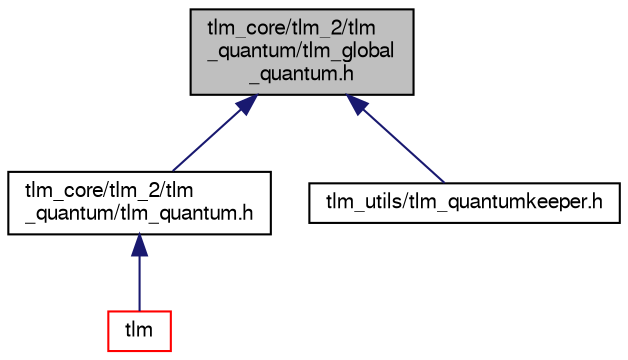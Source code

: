 digraph "tlm_core/tlm_2/tlm_quantum/tlm_global_quantum.h"
{
  edge [fontname="FreeSans",fontsize="10",labelfontname="FreeSans",labelfontsize="10"];
  node [fontname="FreeSans",fontsize="10",shape=record];
  Node14 [label="tlm_core/tlm_2/tlm\l_quantum/tlm_global\l_quantum.h",height=0.2,width=0.4,color="black", fillcolor="grey75", style="filled", fontcolor="black"];
  Node14 -> Node15 [dir="back",color="midnightblue",fontsize="10",style="solid",fontname="FreeSans"];
  Node15 [label="tlm_core/tlm_2/tlm\l_quantum/tlm_quantum.h",height=0.2,width=0.4,color="black", fillcolor="white", style="filled",URL="$a00770.html"];
  Node15 -> Node16 [dir="back",color="midnightblue",fontsize="10",style="solid",fontname="FreeSans"];
  Node16 [label="tlm",height=0.2,width=0.4,color="red", fillcolor="white", style="filled",URL="$a00671.html"];
  Node14 -> Node26 [dir="back",color="midnightblue",fontsize="10",style="solid",fontname="FreeSans"];
  Node26 [label="tlm_utils/tlm_quantumkeeper.h",height=0.2,width=0.4,color="black", fillcolor="white", style="filled",URL="$a00821.html"];
}
